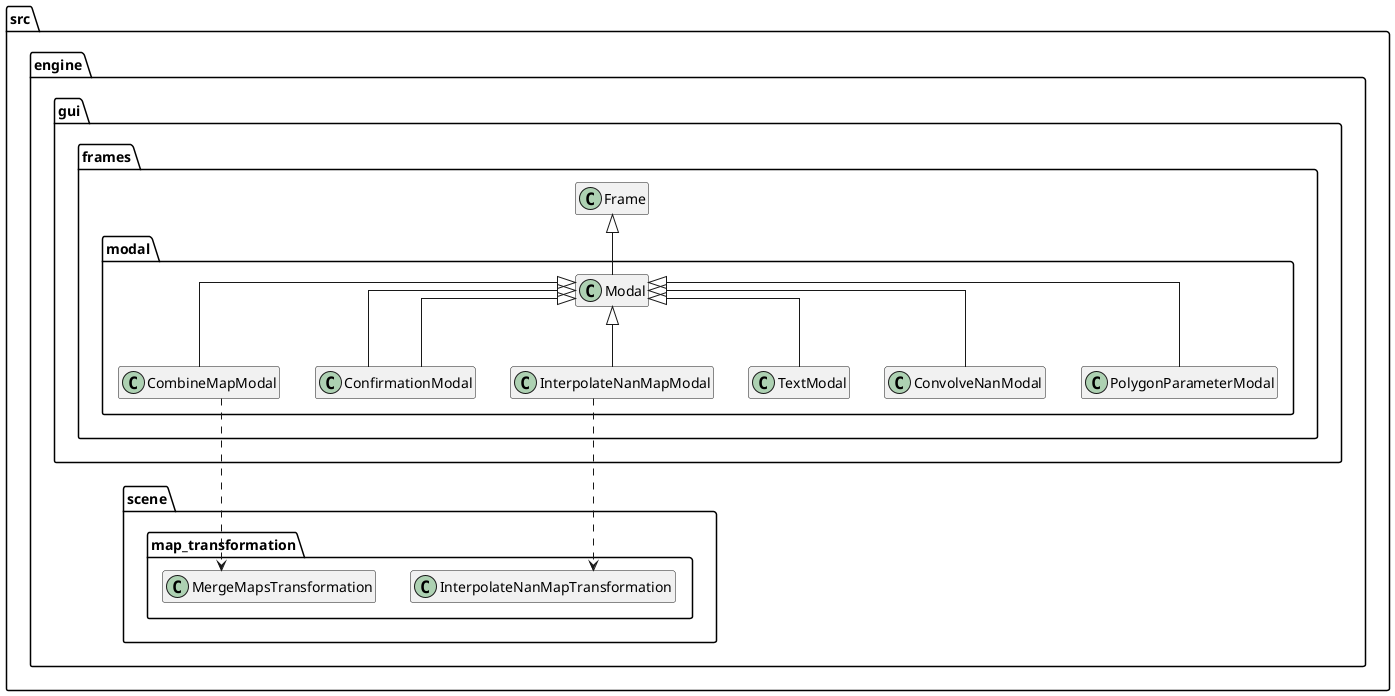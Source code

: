 @startuml

' Template file to use to create the diagrams od the packages.
' Every file must have a sub part called INTERNAL with the internal connections of the package and
' a sub part called EXTERNAL with the external parts.
skinparam linetype polyline
skinparam linetype ortho

!startsub INTERNAL

package src.engine.gui.frames.modal {
    class src.engine.gui.frames.modal.Modal
    class src.engine.gui.frames.modal.CombineMapModal
    class src.engine.gui.frames.modal.ConfirmationModal
    class src.engine.gui.frames.modal.InterpolateNanMapModal
    class src.engine.gui.frames.modal.TextModal
    class src.engine.gui.frames.modal.ConvolveNanModal
    class src.engine.gui.frames.modal.ConfirmationModal
    class src.engine.gui.frames.modal.PolygonParameterModal
}

src.engine.gui.frames.modal.CombineMapModal -u-|> src.engine.gui.frames.modal.Modal
src.engine.gui.frames.modal.ConfirmationModal -u-|> src.engine.gui.frames.modal.Modal
src.engine.gui.frames.modal.InterpolateNanMapModal -u-|> src.engine.gui.frames.modal.Modal
src.engine.gui.frames.modal.TextModal -u-|> src.engine.gui.frames.modal.Modal
src.engine.gui.frames.modal.ConvolveNanModal -u-|> src.engine.gui.frames.modal.Modal
src.engine.gui.frames.modal.ConfirmationModal -u-|> src.engine.gui.frames.modal.Modal
src.engine.gui.frames.modal.PolygonParameterModal -u-|> src.engine.gui.frames.modal.Modal
!endsub

!startsub EXTERNAL
src.engine.gui.frames.modal.Modal -u-|> src.engine.gui.frames.Frame

src.engine.gui.frames.modal.InterpolateNanMapModal ..> src.engine.scene.map_transformation.InterpolateNanMapTransformation
src.engine.gui.frames.modal.CombineMapModal ..> src.engine.scene.map_transformation.MergeMapsTransformation
!endsub


' Code that will affect only the current diagram
' can be messy since it will not be imported
hide members

@enduml